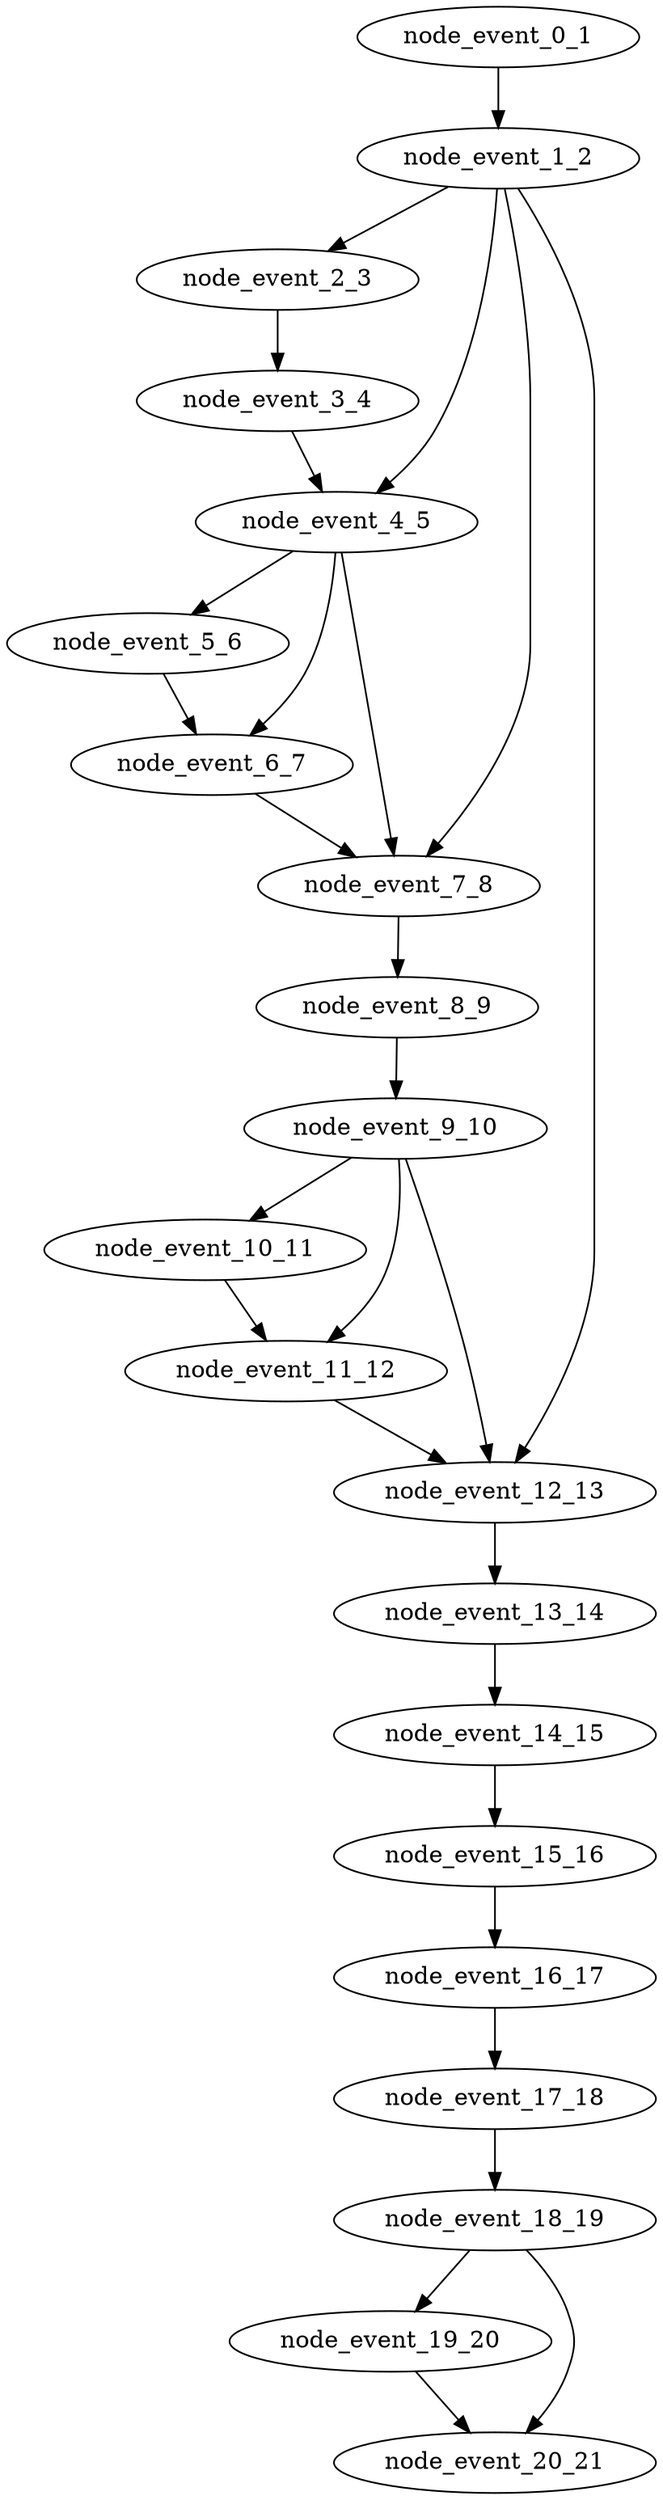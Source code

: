 digraph {
    node_event_0_1 [EventIndex="0" EventType="DotQasm.Scheduling.GateEvent" Depth="1" Dependencies="0" Latency="00:00:00.0010000" Priority="0.04000000000000001"];
    node_event_1_2 [EventIndex="1" EventType="DotQasm.Scheduling.BarrierEvent" Depth="2" Dependencies="1" Latency="00:00:00.0010000" Priority="0.03900000000000001"];
    node_event_2_3 [EventIndex="2" EventType="DotQasm.Scheduling.GateEvent" Depth="3" Dependencies="2" Latency="00:00:00.0010000" Priority="0.038000000000000006"];
    node_event_3_4 [EventIndex="3" EventType="DotQasm.Scheduling.MeasurementEvent" Depth="4" Dependencies="3" Latency="00:00:00.0030000" Priority="0.037000000000000005"];
    node_event_4_5 [EventIndex="4" EventType="DotQasm.Scheduling.IfEvent" Depth="5" Dependencies="6" Latency="00:00:00.0020000" Priority="0.034"];
    node_event_5_6 [EventIndex="5" EventType="DotQasm.Scheduling.GateEvent" Depth="6" Dependencies="7" Latency="00:00:00.0010000" Priority="0.032"];
    node_event_6_7 [EventIndex="6" EventType="DotQasm.Scheduling.MeasurementEvent" Depth="7" Dependencies="15" Latency="00:00:00.0030000" Priority="0.031000000000000003"];
    node_event_7_8 [EventIndex="7" EventType="DotQasm.Scheduling.IfEvent" Depth="8" Dependencies="25" Latency="00:00:00.0020000" Priority="0.028000000000000004"];
    node_event_8_9 [EventIndex="8" EventType="DotQasm.Scheduling.IfEvent" Depth="9" Dependencies="26" Latency="00:00:00.0020000" Priority="0.026000000000000002"];
    node_event_9_10 [EventIndex="9" EventType="DotQasm.Scheduling.IfEvent" Depth="10" Dependencies="27" Latency="00:00:00.0020000" Priority="0.024"];
    node_event_10_11 [EventIndex="10" EventType="DotQasm.Scheduling.GateEvent" Depth="11" Dependencies="28" Latency="00:00:00.0010000" Priority="0.022000000000000002"];
    node_event_11_12 [EventIndex="11" EventType="DotQasm.Scheduling.MeasurementEvent" Depth="12" Dependencies="57" Latency="00:00:00.0030000" Priority="0.021"];
    node_event_12_13 [EventIndex="12" EventType="DotQasm.Scheduling.IfEvent" Depth="13" Dependencies="88" Latency="00:00:00.0020000" Priority="0.018000000000000002"];
    node_event_13_14 [EventIndex="13" EventType="DotQasm.Scheduling.IfEvent" Depth="14" Dependencies="89" Latency="00:00:00.0020000" Priority="0.016"];
    node_event_14_15 [EventIndex="14" EventType="DotQasm.Scheduling.IfEvent" Depth="15" Dependencies="90" Latency="00:00:00.0020000" Priority="0.014"];
    node_event_15_16 [EventIndex="15" EventType="DotQasm.Scheduling.IfEvent" Depth="16" Dependencies="91" Latency="00:00:00.0020000" Priority="0.012"];
    node_event_16_17 [EventIndex="16" EventType="DotQasm.Scheduling.IfEvent" Depth="17" Dependencies="92" Latency="00:00:00.0020000" Priority="0.01"];
    node_event_17_18 [EventIndex="17" EventType="DotQasm.Scheduling.IfEvent" Depth="18" Dependencies="93" Latency="00:00:00.0020000" Priority="0.008"];
    node_event_18_19 [EventIndex="18" EventType="DotQasm.Scheduling.IfEvent" Depth="19" Dependencies="94" Latency="00:00:00.0020000" Priority="0.006"];
    node_event_19_20 [EventIndex="19" EventType="DotQasm.Scheduling.GateEvent" Depth="20" Dependencies="95" Latency="00:00:00.0010000" Priority="0.004"];
    node_event_20_21 [EventIndex="20" EventType="DotQasm.Scheduling.MeasurementEvent" Depth="21" Dependencies="191" Latency="00:00:00.0030000" Priority="0.003"];
    node_event_0_1 -> node_event_1_2;
    node_event_1_2 -> node_event_2_3;
    node_event_1_2 -> node_event_4_5;
    node_event_1_2 -> node_event_7_8;
    node_event_1_2 -> node_event_12_13;
    node_event_2_3 -> node_event_3_4;
    node_event_3_4 -> node_event_4_5;
    node_event_4_5 -> node_event_5_6;
    node_event_4_5 -> node_event_6_7;
    node_event_4_5 -> node_event_7_8;
    node_event_5_6 -> node_event_6_7;
    node_event_6_7 -> node_event_7_8;
    node_event_7_8 -> node_event_8_9;
    node_event_8_9 -> node_event_9_10;
    node_event_9_10 -> node_event_10_11;
    node_event_9_10 -> node_event_11_12;
    node_event_9_10 -> node_event_12_13;
    node_event_10_11 -> node_event_11_12;
    node_event_11_12 -> node_event_12_13;
    node_event_12_13 -> node_event_13_14;
    node_event_13_14 -> node_event_14_15;
    node_event_14_15 -> node_event_15_16;
    node_event_15_16 -> node_event_16_17;
    node_event_16_17 -> node_event_17_18;
    node_event_17_18 -> node_event_18_19;
    node_event_18_19 -> node_event_19_20;
    node_event_18_19 -> node_event_20_21;
    node_event_19_20 -> node_event_20_21;
}
